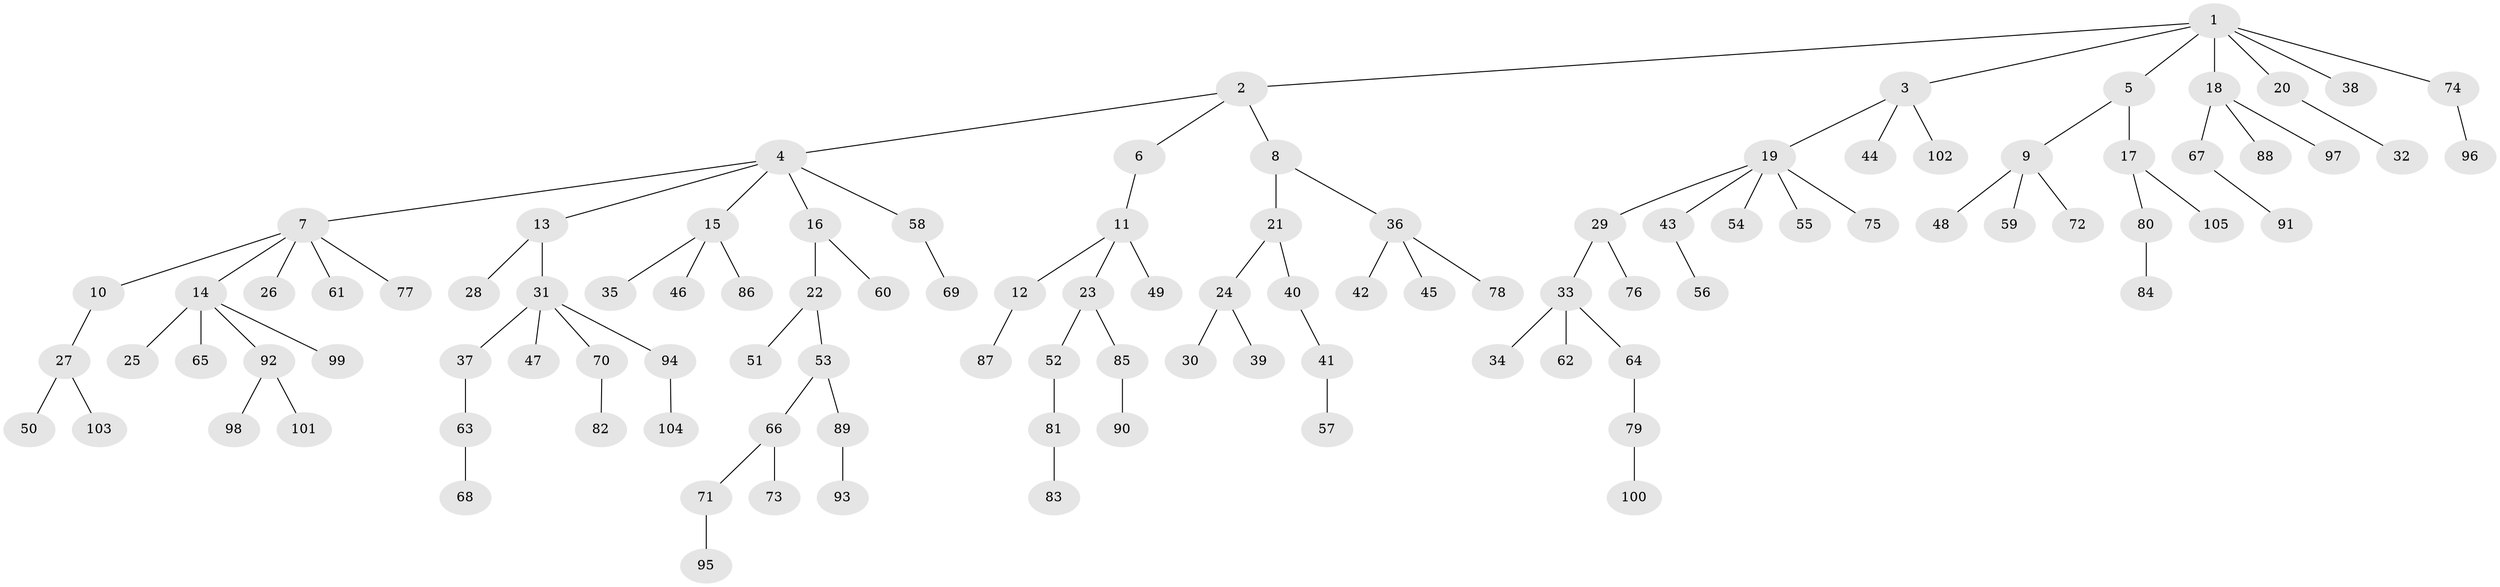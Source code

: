 // Generated by graph-tools (version 1.1) at 2025/26/03/09/25 03:26:27]
// undirected, 105 vertices, 104 edges
graph export_dot {
graph [start="1"]
  node [color=gray90,style=filled];
  1;
  2;
  3;
  4;
  5;
  6;
  7;
  8;
  9;
  10;
  11;
  12;
  13;
  14;
  15;
  16;
  17;
  18;
  19;
  20;
  21;
  22;
  23;
  24;
  25;
  26;
  27;
  28;
  29;
  30;
  31;
  32;
  33;
  34;
  35;
  36;
  37;
  38;
  39;
  40;
  41;
  42;
  43;
  44;
  45;
  46;
  47;
  48;
  49;
  50;
  51;
  52;
  53;
  54;
  55;
  56;
  57;
  58;
  59;
  60;
  61;
  62;
  63;
  64;
  65;
  66;
  67;
  68;
  69;
  70;
  71;
  72;
  73;
  74;
  75;
  76;
  77;
  78;
  79;
  80;
  81;
  82;
  83;
  84;
  85;
  86;
  87;
  88;
  89;
  90;
  91;
  92;
  93;
  94;
  95;
  96;
  97;
  98;
  99;
  100;
  101;
  102;
  103;
  104;
  105;
  1 -- 2;
  1 -- 3;
  1 -- 5;
  1 -- 18;
  1 -- 20;
  1 -- 38;
  1 -- 74;
  2 -- 4;
  2 -- 6;
  2 -- 8;
  3 -- 19;
  3 -- 44;
  3 -- 102;
  4 -- 7;
  4 -- 13;
  4 -- 15;
  4 -- 16;
  4 -- 58;
  5 -- 9;
  5 -- 17;
  6 -- 11;
  7 -- 10;
  7 -- 14;
  7 -- 26;
  7 -- 61;
  7 -- 77;
  8 -- 21;
  8 -- 36;
  9 -- 48;
  9 -- 59;
  9 -- 72;
  10 -- 27;
  11 -- 12;
  11 -- 23;
  11 -- 49;
  12 -- 87;
  13 -- 28;
  13 -- 31;
  14 -- 25;
  14 -- 65;
  14 -- 92;
  14 -- 99;
  15 -- 35;
  15 -- 46;
  15 -- 86;
  16 -- 22;
  16 -- 60;
  17 -- 80;
  17 -- 105;
  18 -- 67;
  18 -- 88;
  18 -- 97;
  19 -- 29;
  19 -- 43;
  19 -- 54;
  19 -- 55;
  19 -- 75;
  20 -- 32;
  21 -- 24;
  21 -- 40;
  22 -- 51;
  22 -- 53;
  23 -- 52;
  23 -- 85;
  24 -- 30;
  24 -- 39;
  27 -- 50;
  27 -- 103;
  29 -- 33;
  29 -- 76;
  31 -- 37;
  31 -- 47;
  31 -- 70;
  31 -- 94;
  33 -- 34;
  33 -- 62;
  33 -- 64;
  36 -- 42;
  36 -- 45;
  36 -- 78;
  37 -- 63;
  40 -- 41;
  41 -- 57;
  43 -- 56;
  52 -- 81;
  53 -- 66;
  53 -- 89;
  58 -- 69;
  63 -- 68;
  64 -- 79;
  66 -- 71;
  66 -- 73;
  67 -- 91;
  70 -- 82;
  71 -- 95;
  74 -- 96;
  79 -- 100;
  80 -- 84;
  81 -- 83;
  85 -- 90;
  89 -- 93;
  92 -- 98;
  92 -- 101;
  94 -- 104;
}
